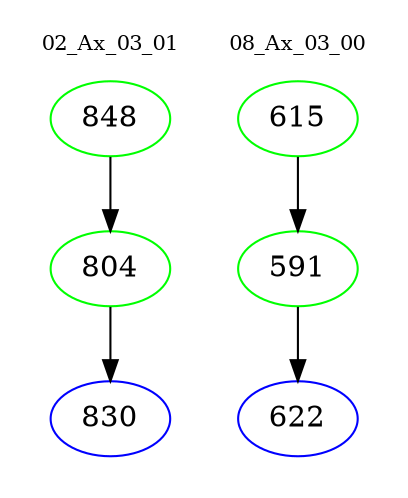 digraph{
subgraph cluster_0 {
color = white
label = "02_Ax_03_01";
fontsize=10;
T0_848 [label="848", color="green"]
T0_848 -> T0_804 [color="black"]
T0_804 [label="804", color="green"]
T0_804 -> T0_830 [color="black"]
T0_830 [label="830", color="blue"]
}
subgraph cluster_1 {
color = white
label = "08_Ax_03_00";
fontsize=10;
T1_615 [label="615", color="green"]
T1_615 -> T1_591 [color="black"]
T1_591 [label="591", color="green"]
T1_591 -> T1_622 [color="black"]
T1_622 [label="622", color="blue"]
}
}
